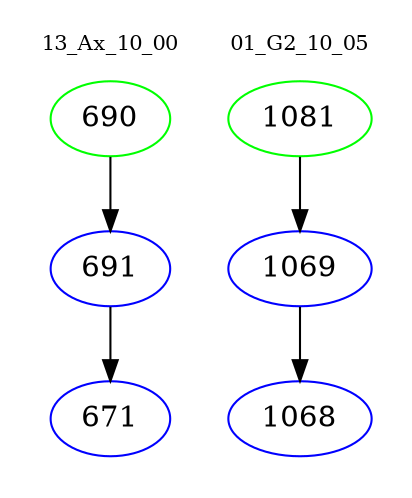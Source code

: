 digraph{
subgraph cluster_0 {
color = white
label = "13_Ax_10_00";
fontsize=10;
T0_690 [label="690", color="green"]
T0_690 -> T0_691 [color="black"]
T0_691 [label="691", color="blue"]
T0_691 -> T0_671 [color="black"]
T0_671 [label="671", color="blue"]
}
subgraph cluster_1 {
color = white
label = "01_G2_10_05";
fontsize=10;
T1_1081 [label="1081", color="green"]
T1_1081 -> T1_1069 [color="black"]
T1_1069 [label="1069", color="blue"]
T1_1069 -> T1_1068 [color="black"]
T1_1068 [label="1068", color="blue"]
}
}
